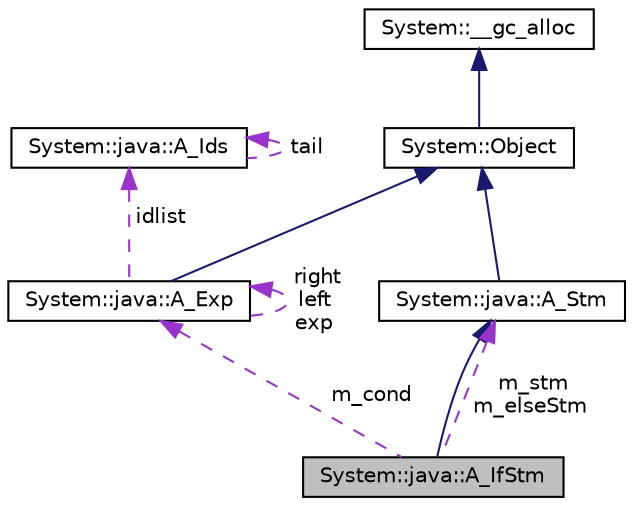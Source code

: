 digraph G
{
  edge [fontname="Helvetica",fontsize="10",labelfontname="Helvetica",labelfontsize="10"];
  node [fontname="Helvetica",fontsize="10",shape=record];
  Node1 [label="System::java::A_IfStm",height=0.2,width=0.4,color="black", fillcolor="grey75", style="filled" fontcolor="black"];
  Node2 -> Node1 [dir="back",color="midnightblue",fontsize="10",style="solid",fontname="Helvetica"];
  Node2 [label="System::java::A_Stm",height=0.2,width=0.4,color="black", fillcolor="white", style="filled",URL="$class_system_1_1java_1_1_a___stm.html"];
  Node3 -> Node2 [dir="back",color="midnightblue",fontsize="10",style="solid",fontname="Helvetica"];
  Node3 [label="System::Object",height=0.2,width=0.4,color="black", fillcolor="white", style="filled",URL="$class_system_1_1_object.html"];
  Node4 -> Node3 [dir="back",color="midnightblue",fontsize="10",style="solid",fontname="Helvetica"];
  Node4 [label="System::__gc_alloc",height=0.2,width=0.4,color="black", fillcolor="white", style="filled",URL="$class_system_1_1____gc__alloc.html"];
  Node5 -> Node1 [dir="back",color="darkorchid3",fontsize="10",style="dashed",label=" m_cond" ,fontname="Helvetica"];
  Node5 [label="System::java::A_Exp",height=0.2,width=0.4,color="black", fillcolor="white", style="filled",URL="$class_system_1_1java_1_1_a___exp.html"];
  Node3 -> Node5 [dir="back",color="midnightblue",fontsize="10",style="solid",fontname="Helvetica"];
  Node5 -> Node5 [dir="back",color="darkorchid3",fontsize="10",style="dashed",label=" right\nleft\nexp" ,fontname="Helvetica"];
  Node6 -> Node5 [dir="back",color="darkorchid3",fontsize="10",style="dashed",label=" idlist" ,fontname="Helvetica"];
  Node6 [label="System::java::A_Ids",height=0.2,width=0.4,color="black", fillcolor="white", style="filled",URL="$class_system_1_1java_1_1_a___ids.html"];
  Node6 -> Node6 [dir="back",color="darkorchid3",fontsize="10",style="dashed",label=" tail" ,fontname="Helvetica"];
  Node2 -> Node1 [dir="back",color="darkorchid3",fontsize="10",style="dashed",label=" m_stm\nm_elseStm" ,fontname="Helvetica"];
}
